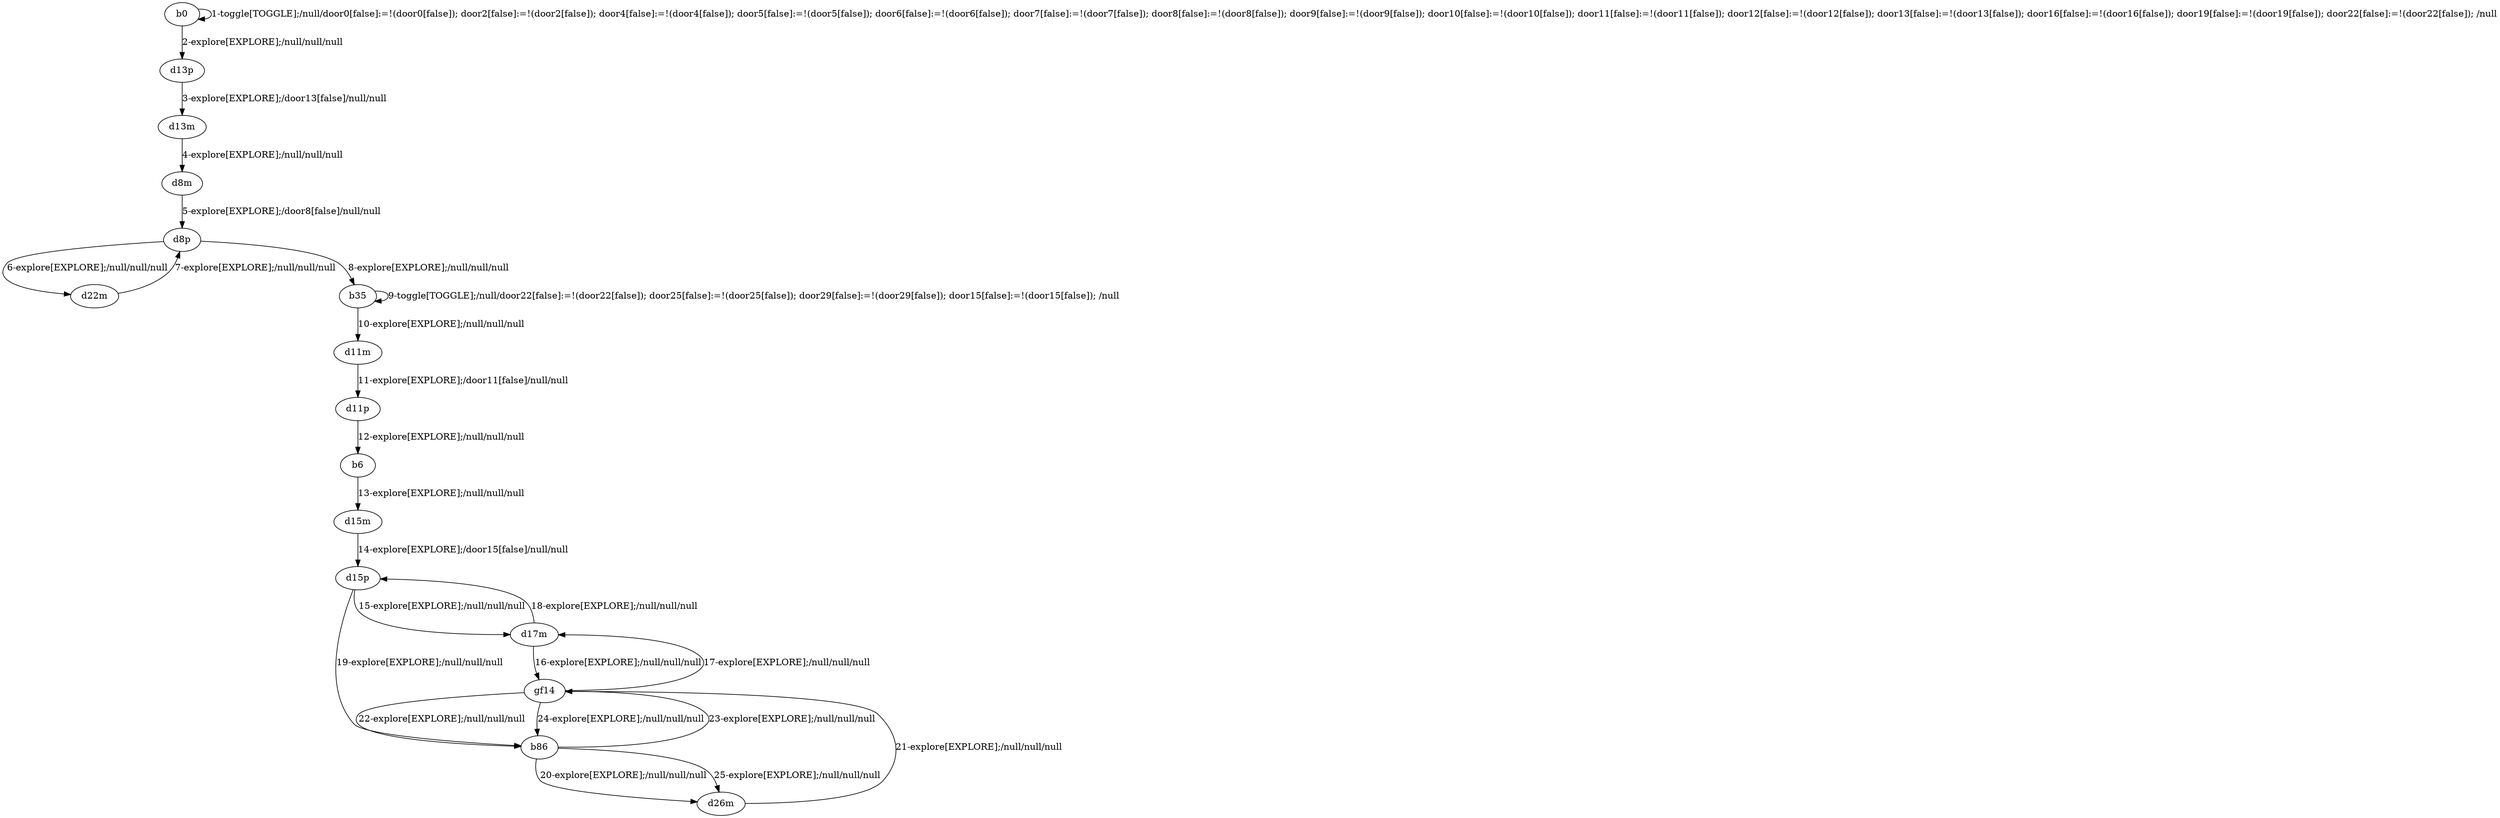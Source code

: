 # Total number of goals covered by this test: 3
# d17m --> gf14
# gf14 --> b86
# b86 --> gf14

digraph g {
"b0" -> "b0" [label = "1-toggle[TOGGLE];/null/door0[false]:=!(door0[false]); door2[false]:=!(door2[false]); door4[false]:=!(door4[false]); door5[false]:=!(door5[false]); door6[false]:=!(door6[false]); door7[false]:=!(door7[false]); door8[false]:=!(door8[false]); door9[false]:=!(door9[false]); door10[false]:=!(door10[false]); door11[false]:=!(door11[false]); door12[false]:=!(door12[false]); door13[false]:=!(door13[false]); door16[false]:=!(door16[false]); door19[false]:=!(door19[false]); door22[false]:=!(door22[false]); /null"];
"b0" -> "d13p" [label = "2-explore[EXPLORE];/null/null/null"];
"d13p" -> "d13m" [label = "3-explore[EXPLORE];/door13[false]/null/null"];
"d13m" -> "d8m" [label = "4-explore[EXPLORE];/null/null/null"];
"d8m" -> "d8p" [label = "5-explore[EXPLORE];/door8[false]/null/null"];
"d8p" -> "d22m" [label = "6-explore[EXPLORE];/null/null/null"];
"d22m" -> "d8p" [label = "7-explore[EXPLORE];/null/null/null"];
"d8p" -> "b35" [label = "8-explore[EXPLORE];/null/null/null"];
"b35" -> "b35" [label = "9-toggle[TOGGLE];/null/door22[false]:=!(door22[false]); door25[false]:=!(door25[false]); door29[false]:=!(door29[false]); door15[false]:=!(door15[false]); /null"];
"b35" -> "d11m" [label = "10-explore[EXPLORE];/null/null/null"];
"d11m" -> "d11p" [label = "11-explore[EXPLORE];/door11[false]/null/null"];
"d11p" -> "b6" [label = "12-explore[EXPLORE];/null/null/null"];
"b6" -> "d15m" [label = "13-explore[EXPLORE];/null/null/null"];
"d15m" -> "d15p" [label = "14-explore[EXPLORE];/door15[false]/null/null"];
"d15p" -> "d17m" [label = "15-explore[EXPLORE];/null/null/null"];
"d17m" -> "gf14" [label = "16-explore[EXPLORE];/null/null/null"];
"gf14" -> "d17m" [label = "17-explore[EXPLORE];/null/null/null"];
"d17m" -> "d15p" [label = "18-explore[EXPLORE];/null/null/null"];
"d15p" -> "b86" [label = "19-explore[EXPLORE];/null/null/null"];
"b86" -> "d26m" [label = "20-explore[EXPLORE];/null/null/null"];
"d26m" -> "gf14" [label = "21-explore[EXPLORE];/null/null/null"];
"gf14" -> "b86" [label = "22-explore[EXPLORE];/null/null/null"];
"b86" -> "gf14" [label = "23-explore[EXPLORE];/null/null/null"];
"gf14" -> "b86" [label = "24-explore[EXPLORE];/null/null/null"];
"b86" -> "d26m" [label = "25-explore[EXPLORE];/null/null/null"];
}